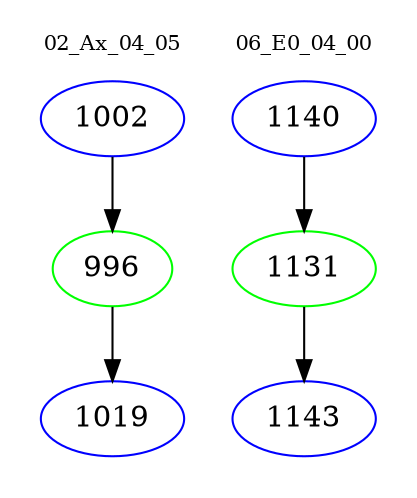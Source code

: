 digraph{
subgraph cluster_0 {
color = white
label = "02_Ax_04_05";
fontsize=10;
T0_1002 [label="1002", color="blue"]
T0_1002 -> T0_996 [color="black"]
T0_996 [label="996", color="green"]
T0_996 -> T0_1019 [color="black"]
T0_1019 [label="1019", color="blue"]
}
subgraph cluster_1 {
color = white
label = "06_E0_04_00";
fontsize=10;
T1_1140 [label="1140", color="blue"]
T1_1140 -> T1_1131 [color="black"]
T1_1131 [label="1131", color="green"]
T1_1131 -> T1_1143 [color="black"]
T1_1143 [label="1143", color="blue"]
}
}
